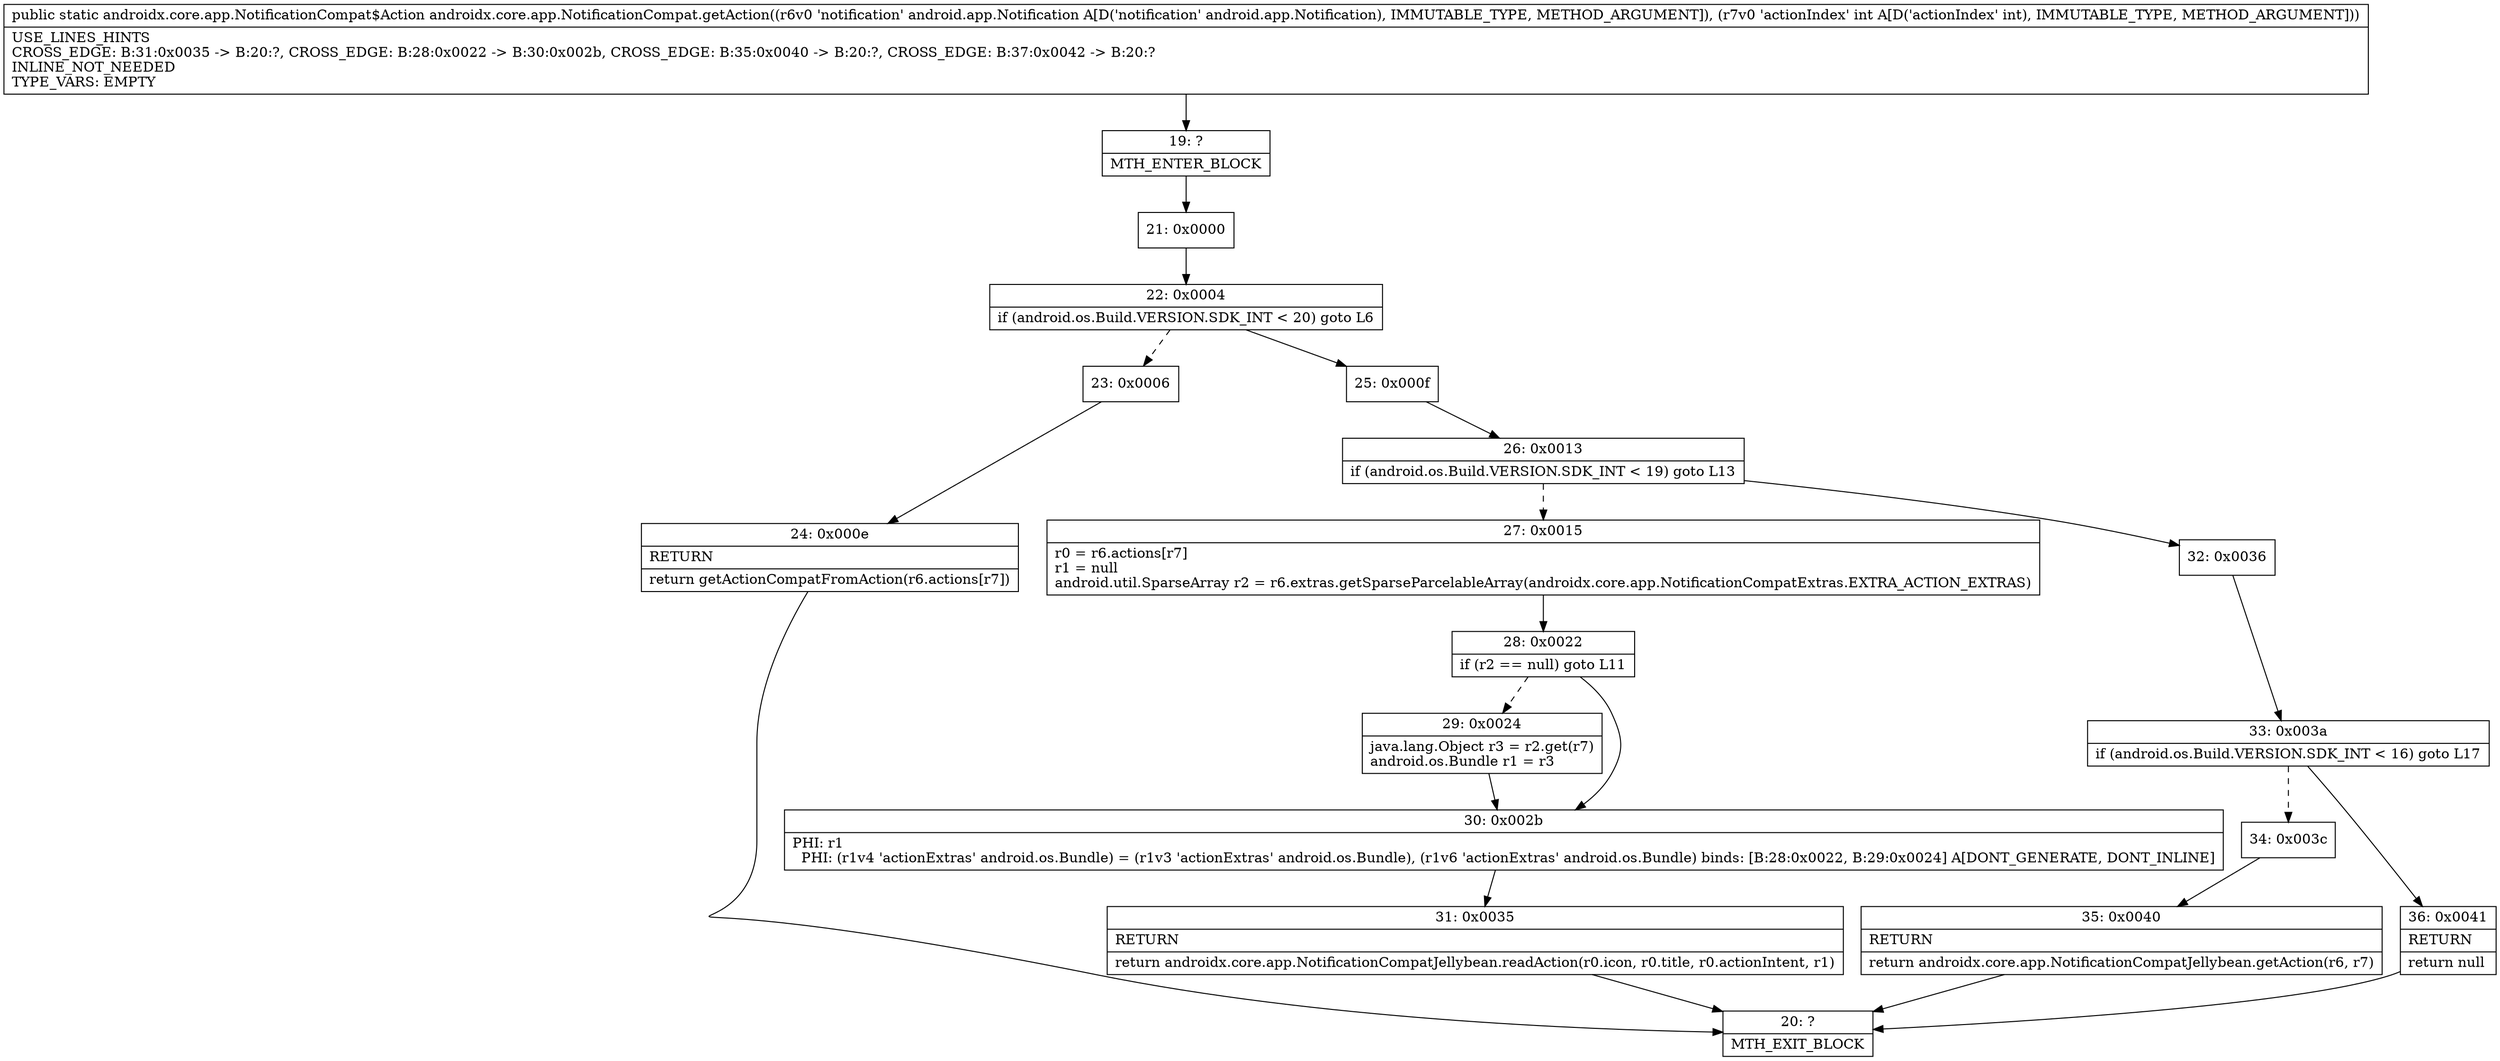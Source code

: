 digraph "CFG forandroidx.core.app.NotificationCompat.getAction(Landroid\/app\/Notification;I)Landroidx\/core\/app\/NotificationCompat$Action;" {
Node_19 [shape=record,label="{19\:\ ?|MTH_ENTER_BLOCK\l}"];
Node_21 [shape=record,label="{21\:\ 0x0000}"];
Node_22 [shape=record,label="{22\:\ 0x0004|if (android.os.Build.VERSION.SDK_INT \< 20) goto L6\l}"];
Node_23 [shape=record,label="{23\:\ 0x0006}"];
Node_24 [shape=record,label="{24\:\ 0x000e|RETURN\l|return getActionCompatFromAction(r6.actions[r7])\l}"];
Node_20 [shape=record,label="{20\:\ ?|MTH_EXIT_BLOCK\l}"];
Node_25 [shape=record,label="{25\:\ 0x000f}"];
Node_26 [shape=record,label="{26\:\ 0x0013|if (android.os.Build.VERSION.SDK_INT \< 19) goto L13\l}"];
Node_27 [shape=record,label="{27\:\ 0x0015|r0 = r6.actions[r7]\lr1 = null\landroid.util.SparseArray r2 = r6.extras.getSparseParcelableArray(androidx.core.app.NotificationCompatExtras.EXTRA_ACTION_EXTRAS)\l}"];
Node_28 [shape=record,label="{28\:\ 0x0022|if (r2 == null) goto L11\l}"];
Node_29 [shape=record,label="{29\:\ 0x0024|java.lang.Object r3 = r2.get(r7)\landroid.os.Bundle r1 = r3\l}"];
Node_30 [shape=record,label="{30\:\ 0x002b|PHI: r1 \l  PHI: (r1v4 'actionExtras' android.os.Bundle) = (r1v3 'actionExtras' android.os.Bundle), (r1v6 'actionExtras' android.os.Bundle) binds: [B:28:0x0022, B:29:0x0024] A[DONT_GENERATE, DONT_INLINE]\l}"];
Node_31 [shape=record,label="{31\:\ 0x0035|RETURN\l|return androidx.core.app.NotificationCompatJellybean.readAction(r0.icon, r0.title, r0.actionIntent, r1)\l}"];
Node_32 [shape=record,label="{32\:\ 0x0036}"];
Node_33 [shape=record,label="{33\:\ 0x003a|if (android.os.Build.VERSION.SDK_INT \< 16) goto L17\l}"];
Node_34 [shape=record,label="{34\:\ 0x003c}"];
Node_35 [shape=record,label="{35\:\ 0x0040|RETURN\l|return androidx.core.app.NotificationCompatJellybean.getAction(r6, r7)\l}"];
Node_36 [shape=record,label="{36\:\ 0x0041|RETURN\l|return null\l}"];
MethodNode[shape=record,label="{public static androidx.core.app.NotificationCompat$Action androidx.core.app.NotificationCompat.getAction((r6v0 'notification' android.app.Notification A[D('notification' android.app.Notification), IMMUTABLE_TYPE, METHOD_ARGUMENT]), (r7v0 'actionIndex' int A[D('actionIndex' int), IMMUTABLE_TYPE, METHOD_ARGUMENT]))  | USE_LINES_HINTS\lCROSS_EDGE: B:31:0x0035 \-\> B:20:?, CROSS_EDGE: B:28:0x0022 \-\> B:30:0x002b, CROSS_EDGE: B:35:0x0040 \-\> B:20:?, CROSS_EDGE: B:37:0x0042 \-\> B:20:?\lINLINE_NOT_NEEDED\lTYPE_VARS: EMPTY\l}"];
MethodNode -> Node_19;Node_19 -> Node_21;
Node_21 -> Node_22;
Node_22 -> Node_23[style=dashed];
Node_22 -> Node_25;
Node_23 -> Node_24;
Node_24 -> Node_20;
Node_25 -> Node_26;
Node_26 -> Node_27[style=dashed];
Node_26 -> Node_32;
Node_27 -> Node_28;
Node_28 -> Node_29[style=dashed];
Node_28 -> Node_30;
Node_29 -> Node_30;
Node_30 -> Node_31;
Node_31 -> Node_20;
Node_32 -> Node_33;
Node_33 -> Node_34[style=dashed];
Node_33 -> Node_36;
Node_34 -> Node_35;
Node_35 -> Node_20;
Node_36 -> Node_20;
}

